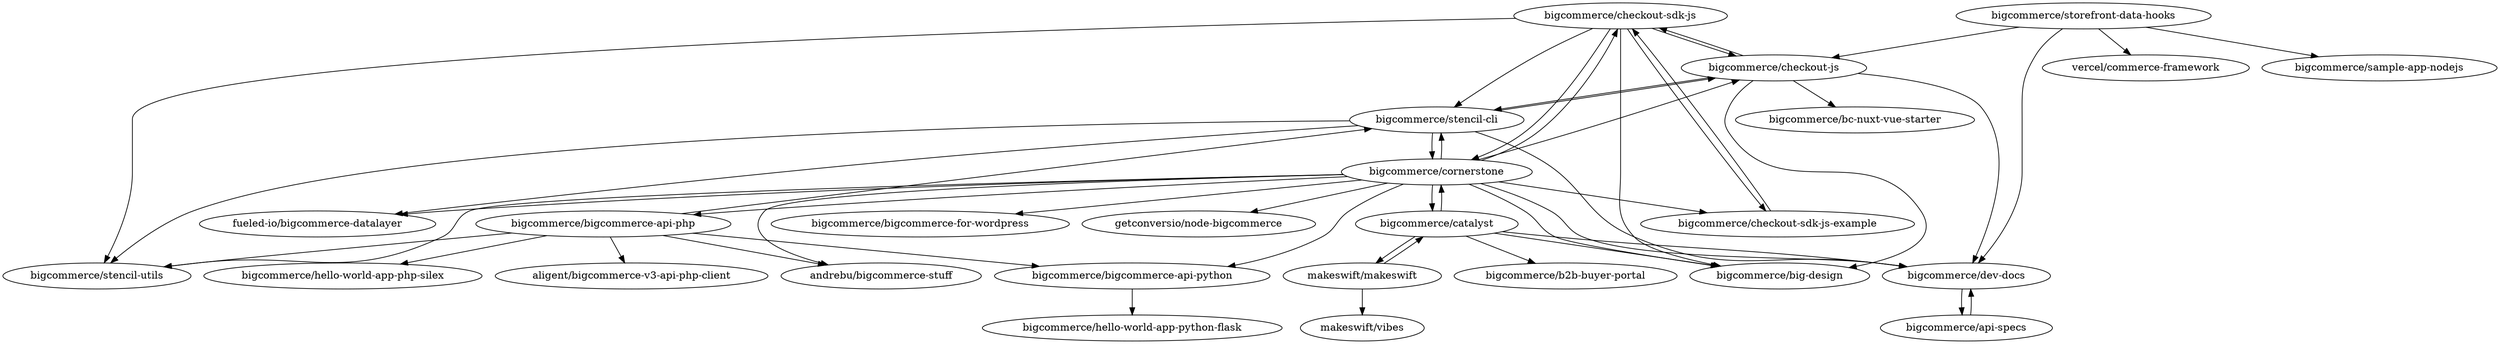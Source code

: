 digraph G {
"bigcommerce/checkout-sdk-js" -> "bigcommerce/checkout-js"
"bigcommerce/checkout-sdk-js" -> "bigcommerce/checkout-sdk-js-example"
"bigcommerce/checkout-sdk-js" -> "bigcommerce/stencil-utils"
"bigcommerce/checkout-sdk-js" -> "bigcommerce/stencil-cli"
"bigcommerce/checkout-sdk-js" -> "bigcommerce/cornerstone"
"bigcommerce/checkout-sdk-js" -> "bigcommerce/big-design"
"bigcommerce/checkout-js" -> "bigcommerce/checkout-sdk-js"
"bigcommerce/checkout-js" -> "bigcommerce/big-design"
"bigcommerce/checkout-js" -> "bigcommerce/stencil-cli"
"bigcommerce/checkout-js" -> "bigcommerce/dev-docs"
"bigcommerce/checkout-js" -> "bigcommerce/bc-nuxt-vue-starter"
"bigcommerce/dev-docs" -> "bigcommerce/api-specs"
"bigcommerce/checkout-sdk-js-example" -> "bigcommerce/checkout-sdk-js"
"bigcommerce/bigcommerce-api-python" -> "bigcommerce/hello-world-app-python-flask"
"bigcommerce/bigcommerce-api-php" -> "andrebu/bigcommerce-stuff"
"bigcommerce/bigcommerce-api-php" -> "bigcommerce/bigcommerce-api-python"
"bigcommerce/bigcommerce-api-php" -> "bigcommerce/hello-world-app-php-silex"
"bigcommerce/bigcommerce-api-php" -> "bigcommerce/stencil-utils"
"bigcommerce/bigcommerce-api-php" -> "bigcommerce/stencil-cli"
"bigcommerce/bigcommerce-api-php" -> "aligent/bigcommerce-v3-api-php-client"
"bigcommerce/api-specs" -> "bigcommerce/dev-docs"
"bigcommerce/cornerstone" -> "bigcommerce/stencil-cli"
"bigcommerce/cornerstone" -> "bigcommerce/stencil-utils"
"bigcommerce/cornerstone" -> "bigcommerce/checkout-sdk-js"
"bigcommerce/cornerstone" -> "bigcommerce/checkout-js"
"bigcommerce/cornerstone" -> "bigcommerce/dev-docs"
"bigcommerce/cornerstone" -> "bigcommerce/bigcommerce-for-wordpress"
"bigcommerce/cornerstone" -> "getconversio/node-bigcommerce"
"bigcommerce/cornerstone" -> "bigcommerce/catalyst"
"bigcommerce/cornerstone" -> "bigcommerce/bigcommerce-api-php"
"bigcommerce/cornerstone" -> "bigcommerce/checkout-sdk-js-example"
"bigcommerce/cornerstone" -> "bigcommerce/big-design"
"bigcommerce/cornerstone" -> "andrebu/bigcommerce-stuff"
"bigcommerce/cornerstone" -> "bigcommerce/bigcommerce-api-python"
"bigcommerce/cornerstone" -> "fueled-io/bigcommerce-datalayer"
"bigcommerce/stencil-cli" -> "bigcommerce/cornerstone"
"bigcommerce/stencil-cli" -> "bigcommerce/stencil-utils"
"bigcommerce/stencil-cli" -> "bigcommerce/dev-docs"
"bigcommerce/stencil-cli" -> "fueled-io/bigcommerce-datalayer"
"bigcommerce/stencil-cli" -> "bigcommerce/checkout-js"
"bigcommerce/storefront-data-hooks" -> "vercel/commerce-framework"
"bigcommerce/storefront-data-hooks" -> "bigcommerce/dev-docs"
"bigcommerce/storefront-data-hooks" -> "bigcommerce/sample-app-nodejs"
"bigcommerce/storefront-data-hooks" -> "bigcommerce/checkout-js"
"makeswift/makeswift" -> "bigcommerce/catalyst"
"makeswift/makeswift" -> "makeswift/vibes"
"bigcommerce/catalyst" -> "bigcommerce/big-design"
"bigcommerce/catalyst" -> "bigcommerce/b2b-buyer-portal"
"bigcommerce/catalyst" -> "bigcommerce/dev-docs"
"bigcommerce/catalyst" -> "makeswift/makeswift"
"bigcommerce/catalyst" -> "bigcommerce/cornerstone"
"bigcommerce/checkout-sdk-js" ["l"="0.969,46.932"]
"bigcommerce/checkout-js" ["l"="0.976,46.914"]
"bigcommerce/checkout-sdk-js-example" ["l"="0.967,46.946"]
"bigcommerce/stencil-utils" ["l"="0.939,46.934"]
"bigcommerce/stencil-cli" ["l"="0.95,46.913"]
"bigcommerce/cornerstone" ["l"="0.952,46.924"]
"bigcommerce/big-design" ["l"="0.986,46.926"]
"bigcommerce/dev-docs" ["l"="0.969,46.899"]
"bigcommerce/bc-nuxt-vue-starter" ["l"="1.006,46.933"]
"bigcommerce/api-specs" ["l"="0.956,46.887"]
"bigcommerce/bigcommerce-api-python" ["l"="0.905,46.943"]
"bigcommerce/hello-world-app-python-flask" ["l"="0.882,46.954"]
"bigcommerce/bigcommerce-api-php" ["l"="0.916,46.93"]
"andrebu/bigcommerce-stuff" ["l"="0.926,46.92"]
"bigcommerce/hello-world-app-php-silex" ["l"="0.885,46.926"]
"aligent/bigcommerce-v3-api-php-client" ["l"="0.916,46.951"]
"bigcommerce/bigcommerce-for-wordpress" ["l"="0.913,46.905"]
"getconversio/node-bigcommerce" ["l"="0.947,46.956"]
"bigcommerce/catalyst" ["l"="0.999,46.912"]
"fueled-io/bigcommerce-datalayer" ["l"="0.935,46.906"]
"bigcommerce/storefront-data-hooks" ["l"="0.982,46.878"]
"vercel/commerce-framework" ["l"="0.97,46.855"]
"bigcommerce/sample-app-nodejs" ["l"="1.001,46.861"]
"makeswift/makeswift" ["l"="1.031,46.901"]
"makeswift/vibes" ["l"="1.055,46.896"]
"bigcommerce/b2b-buyer-portal" ["l"="1.027,46.921"]
}